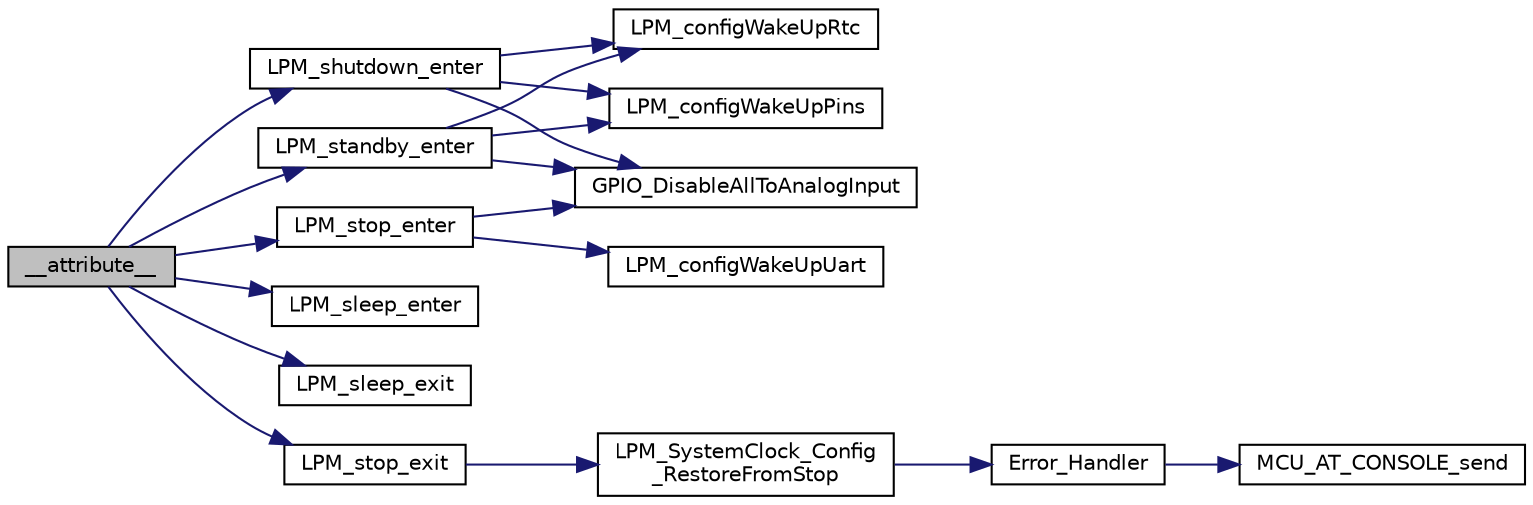 digraph "__attribute__"
{
 // INTERACTIVE_SVG=YES
 // LATEX_PDF_SIZE
  edge [fontname="Helvetica",fontsize="10",labelfontname="Helvetica",labelfontsize="10"];
  node [fontname="Helvetica",fontsize="10",shape=record];
  rankdir="LR";
  Node1 [label="__attribute__",height=0.2,width=0.4,color="black", fillcolor="grey75", style="filled", fontcolor="black",tooltip=" "];
  Node1 -> Node2 [color="midnightblue",fontsize="10",style="solid",fontname="Helvetica"];
  Node2 [label="LPM_shutdown_enter",height=0.2,width=0.4,color="black", fillcolor="white", style="filled",URL="$db/dca/group___m_g_r___l_p_m.html#ga8828ea85b626943b9d30c4dfabb0666a",tooltip="System callback invoked by MGR_LPM at STANDBY mode entering."];
  Node2 -> Node3 [color="midnightblue",fontsize="10",style="solid",fontname="Helvetica"];
  Node3 [label="GPIO_DisableAllToAnalogInput",height=0.2,width=0.4,color="black", fillcolor="white", style="filled",URL="$db/dca/group___m_g_r___l_p_m.html#ga2a7197f71c2bd57494778d45b8e3dab2",tooltip="Disable all GPIO as not used for the moment."];
  Node2 -> Node4 [color="midnightblue",fontsize="10",style="solid",fontname="Helvetica"];
  Node4 [label="LPM_configWakeUpPins",height=0.2,width=0.4,color="black", fillcolor="white", style="filled",URL="$db/dca/group___m_g_r___l_p_m.html#ga2f442d07b917d5aaa9c7b1ca07b0c24b",tooltip="Function used to configure the external wakeup pins to exit low power mode (standby and shutdown only..."];
  Node2 -> Node5 [color="midnightblue",fontsize="10",style="solid",fontname="Helvetica"];
  Node5 [label="LPM_configWakeUpRtc",height=0.2,width=0.4,color="black", fillcolor="white", style="filled",URL="$db/dca/group___m_g_r___l_p_m.html#ga3d23fbf0f20054b5bddbbf112200367a",tooltip="Function used to configure the internal wakeup line to exit low power mode."];
  Node1 -> Node6 [color="midnightblue",fontsize="10",style="solid",fontname="Helvetica"];
  Node6 [label="LPM_sleep_enter",height=0.2,width=0.4,color="black", fillcolor="white", style="filled",URL="$db/dca/group___m_g_r___l_p_m.html#ga417819706e6583b0e268368befe4cdbb",tooltip="System callback invoked by MGR_LPM at SLEEP mode entering."];
  Node1 -> Node7 [color="midnightblue",fontsize="10",style="solid",fontname="Helvetica"];
  Node7 [label="LPM_sleep_exit",height=0.2,width=0.4,color="black", fillcolor="white", style="filled",URL="$db/dca/group___m_g_r___l_p_m.html#gafd6b27155bf6c556515edc46ea62ac96",tooltip="System callback invoked by MGR_LPM at SLEEP mode exit."];
  Node1 -> Node8 [color="midnightblue",fontsize="10",style="solid",fontname="Helvetica"];
  Node8 [label="LPM_standby_enter",height=0.2,width=0.4,color="black", fillcolor="white", style="filled",URL="$db/dca/group___m_g_r___l_p_m.html#gaa6d6e5889194fc0b5a37640ed3d53ef3",tooltip="System callback invoked by MGR_LPM at STANDBY mode entering."];
  Node8 -> Node3 [color="midnightblue",fontsize="10",style="solid",fontname="Helvetica"];
  Node8 -> Node4 [color="midnightblue",fontsize="10",style="solid",fontname="Helvetica"];
  Node8 -> Node5 [color="midnightblue",fontsize="10",style="solid",fontname="Helvetica"];
  Node1 -> Node9 [color="midnightblue",fontsize="10",style="solid",fontname="Helvetica"];
  Node9 [label="LPM_stop_enter",height=0.2,width=0.4,color="black", fillcolor="white", style="filled",URL="$db/dca/group___m_g_r___l_p_m.html#gab196a8032ee24a710126fc16eec09ed8",tooltip="System callback invoked by MGR_LPM at STOP mode entering."];
  Node9 -> Node3 [color="midnightblue",fontsize="10",style="solid",fontname="Helvetica"];
  Node9 -> Node10 [color="midnightblue",fontsize="10",style="solid",fontname="Helvetica"];
  Node10 [label="LPM_configWakeUpUart",height=0.2,width=0.4,color="black", fillcolor="white", style="filled",URL="$db/dca/group___m_g_r___l_p_m.html#ga3e50a711eb2eb868233364c9c0f1a577",tooltip=" "];
  Node1 -> Node11 [color="midnightblue",fontsize="10",style="solid",fontname="Helvetica"];
  Node11 [label="LPM_stop_exit",height=0.2,width=0.4,color="black", fillcolor="white", style="filled",URL="$db/dca/group___m_g_r___l_p_m.html#ga2dfaa58a8d7f90840153f1f06542fd13",tooltip="System callback invoked by MGR_LPM at STOP mode exit."];
  Node11 -> Node12 [color="midnightblue",fontsize="10",style="solid",fontname="Helvetica"];
  Node12 [label="LPM_SystemClock_Config\l_RestoreFromStop",height=0.2,width=0.4,color="black", fillcolor="white", style="filled",URL="$db/dca/group___m_g_r___l_p_m.html#gab502b89f35dcc87b365658836f69736e",tooltip="System Clock Configuration when exit from stop mode."];
  Node12 -> Node13 [color="midnightblue",fontsize="10",style="solid",fontname="Helvetica"];
  Node13 [label="Error_Handler",height=0.2,width=0.4,color="black", fillcolor="white", style="filled",URL="$d0/d29/main_8c.html#a1730ffe1e560465665eb47d9264826f9",tooltip="This function is executed in case of error occurrence."];
  Node13 -> Node14 [color="midnightblue",fontsize="10",style="solid",fontname="Helvetica"];
  Node14 [label="MCU_AT_CONSOLE_send",height=0.2,width=0.4,color="black", fillcolor="white", style="filled",URL="$d8/d62/group___m_c_u___a_p_p___w_r_a_p_p_e_r_s.html#gae14ee3e1d2a9b459c0d89c451a4bc470",tooltip="Send AT CMD response to console."];
}
